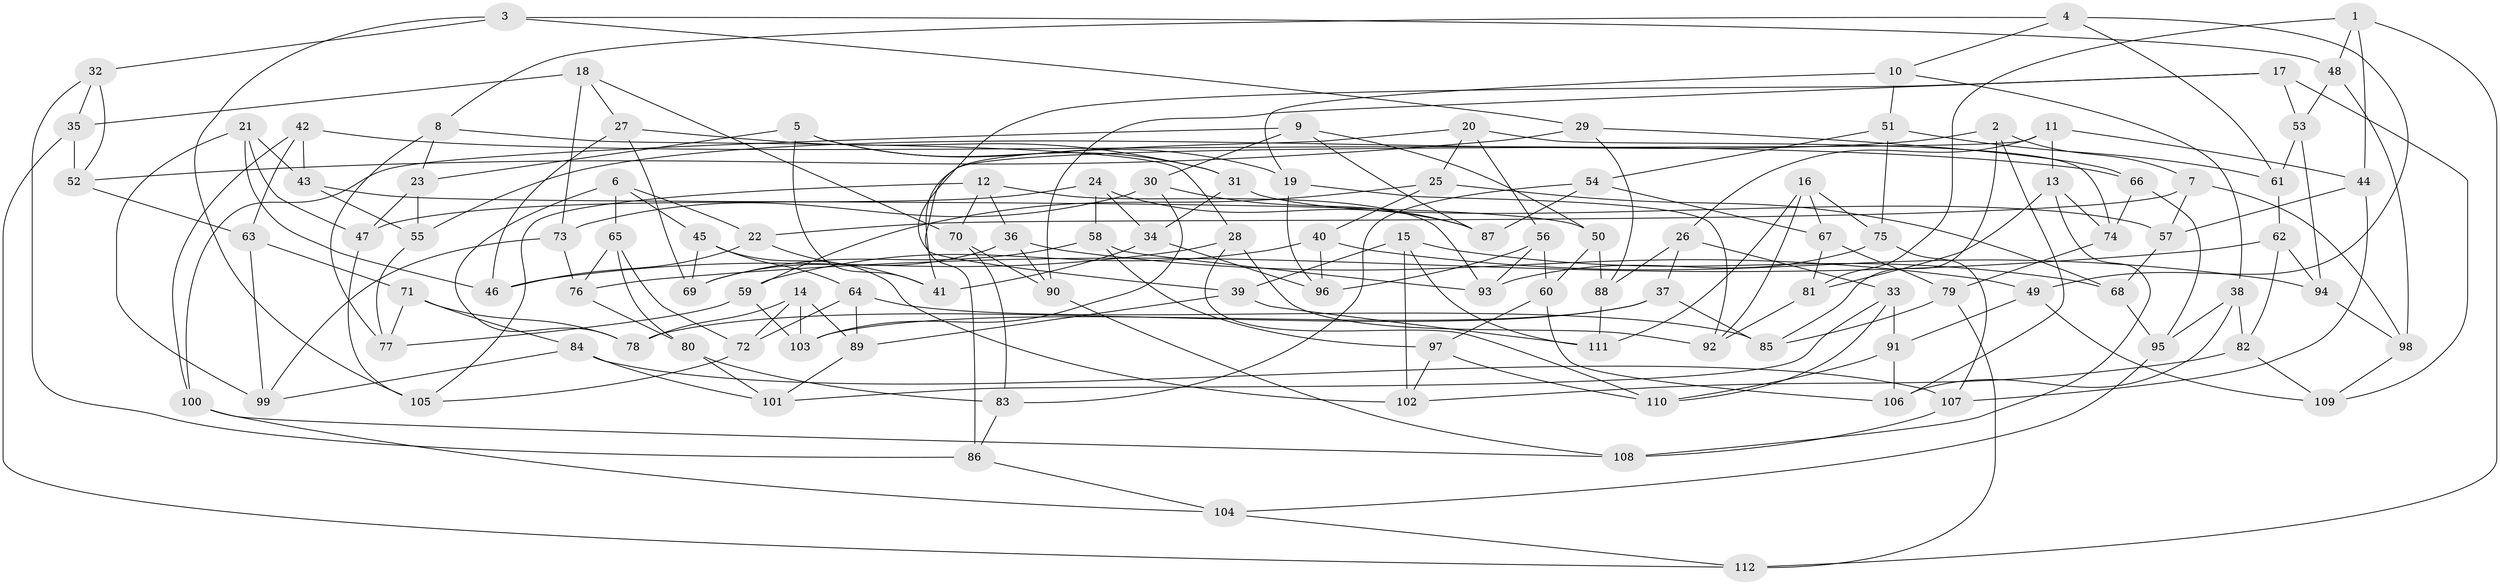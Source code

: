 // Generated by graph-tools (version 1.1) at 2025/50/03/09/25 03:50:50]
// undirected, 112 vertices, 224 edges
graph export_dot {
graph [start="1"]
  node [color=gray90,style=filled];
  1;
  2;
  3;
  4;
  5;
  6;
  7;
  8;
  9;
  10;
  11;
  12;
  13;
  14;
  15;
  16;
  17;
  18;
  19;
  20;
  21;
  22;
  23;
  24;
  25;
  26;
  27;
  28;
  29;
  30;
  31;
  32;
  33;
  34;
  35;
  36;
  37;
  38;
  39;
  40;
  41;
  42;
  43;
  44;
  45;
  46;
  47;
  48;
  49;
  50;
  51;
  52;
  53;
  54;
  55;
  56;
  57;
  58;
  59;
  60;
  61;
  62;
  63;
  64;
  65;
  66;
  67;
  68;
  69;
  70;
  71;
  72;
  73;
  74;
  75;
  76;
  77;
  78;
  79;
  80;
  81;
  82;
  83;
  84;
  85;
  86;
  87;
  88;
  89;
  90;
  91;
  92;
  93;
  94;
  95;
  96;
  97;
  98;
  99;
  100;
  101;
  102;
  103;
  104;
  105;
  106;
  107;
  108;
  109;
  110;
  111;
  112;
  1 -- 81;
  1 -- 48;
  1 -- 112;
  1 -- 44;
  2 -- 55;
  2 -- 85;
  2 -- 106;
  2 -- 7;
  3 -- 29;
  3 -- 32;
  3 -- 48;
  3 -- 105;
  4 -- 61;
  4 -- 49;
  4 -- 10;
  4 -- 8;
  5 -- 31;
  5 -- 23;
  5 -- 41;
  5 -- 19;
  6 -- 65;
  6 -- 45;
  6 -- 78;
  6 -- 22;
  7 -- 57;
  7 -- 22;
  7 -- 98;
  8 -- 28;
  8 -- 23;
  8 -- 77;
  9 -- 50;
  9 -- 87;
  9 -- 100;
  9 -- 30;
  10 -- 51;
  10 -- 19;
  10 -- 38;
  11 -- 44;
  11 -- 26;
  11 -- 41;
  11 -- 13;
  12 -- 36;
  12 -- 105;
  12 -- 93;
  12 -- 70;
  13 -- 108;
  13 -- 81;
  13 -- 74;
  14 -- 103;
  14 -- 72;
  14 -- 89;
  14 -- 78;
  15 -- 111;
  15 -- 68;
  15 -- 39;
  15 -- 102;
  16 -- 92;
  16 -- 67;
  16 -- 75;
  16 -- 111;
  17 -- 109;
  17 -- 39;
  17 -- 90;
  17 -- 53;
  18 -- 73;
  18 -- 70;
  18 -- 35;
  18 -- 27;
  19 -- 96;
  19 -- 92;
  20 -- 25;
  20 -- 56;
  20 -- 74;
  20 -- 86;
  21 -- 99;
  21 -- 47;
  21 -- 46;
  21 -- 43;
  22 -- 46;
  22 -- 41;
  23 -- 55;
  23 -- 47;
  24 -- 47;
  24 -- 87;
  24 -- 58;
  24 -- 34;
  25 -- 40;
  25 -- 59;
  25 -- 68;
  26 -- 37;
  26 -- 33;
  26 -- 88;
  27 -- 46;
  27 -- 31;
  27 -- 69;
  28 -- 46;
  28 -- 110;
  28 -- 92;
  29 -- 66;
  29 -- 52;
  29 -- 88;
  30 -- 103;
  30 -- 73;
  30 -- 87;
  31 -- 34;
  31 -- 57;
  32 -- 52;
  32 -- 35;
  32 -- 86;
  33 -- 110;
  33 -- 101;
  33 -- 91;
  34 -- 96;
  34 -- 41;
  35 -- 112;
  35 -- 52;
  36 -- 90;
  36 -- 69;
  36 -- 49;
  37 -- 85;
  37 -- 103;
  37 -- 78;
  38 -- 95;
  38 -- 82;
  38 -- 106;
  39 -- 89;
  39 -- 111;
  40 -- 94;
  40 -- 96;
  40 -- 59;
  42 -- 63;
  42 -- 66;
  42 -- 100;
  42 -- 43;
  43 -- 50;
  43 -- 55;
  44 -- 57;
  44 -- 107;
  45 -- 69;
  45 -- 64;
  45 -- 102;
  47 -- 105;
  48 -- 98;
  48 -- 53;
  49 -- 109;
  49 -- 91;
  50 -- 88;
  50 -- 60;
  51 -- 75;
  51 -- 54;
  51 -- 61;
  52 -- 63;
  53 -- 94;
  53 -- 61;
  54 -- 87;
  54 -- 83;
  54 -- 67;
  55 -- 77;
  56 -- 96;
  56 -- 60;
  56 -- 93;
  57 -- 68;
  58 -- 93;
  58 -- 69;
  58 -- 97;
  59 -- 103;
  59 -- 77;
  60 -- 106;
  60 -- 97;
  61 -- 62;
  62 -- 94;
  62 -- 82;
  62 -- 76;
  63 -- 99;
  63 -- 71;
  64 -- 85;
  64 -- 89;
  64 -- 72;
  65 -- 72;
  65 -- 80;
  65 -- 76;
  66 -- 95;
  66 -- 74;
  67 -- 79;
  67 -- 81;
  68 -- 95;
  70 -- 90;
  70 -- 83;
  71 -- 77;
  71 -- 78;
  71 -- 84;
  72 -- 105;
  73 -- 76;
  73 -- 99;
  74 -- 79;
  75 -- 107;
  75 -- 93;
  76 -- 80;
  79 -- 112;
  79 -- 85;
  80 -- 101;
  80 -- 83;
  81 -- 92;
  82 -- 109;
  82 -- 102;
  83 -- 86;
  84 -- 101;
  84 -- 107;
  84 -- 99;
  86 -- 104;
  88 -- 111;
  89 -- 101;
  90 -- 108;
  91 -- 110;
  91 -- 106;
  94 -- 98;
  95 -- 104;
  97 -- 110;
  97 -- 102;
  98 -- 109;
  100 -- 104;
  100 -- 108;
  104 -- 112;
  107 -- 108;
}
